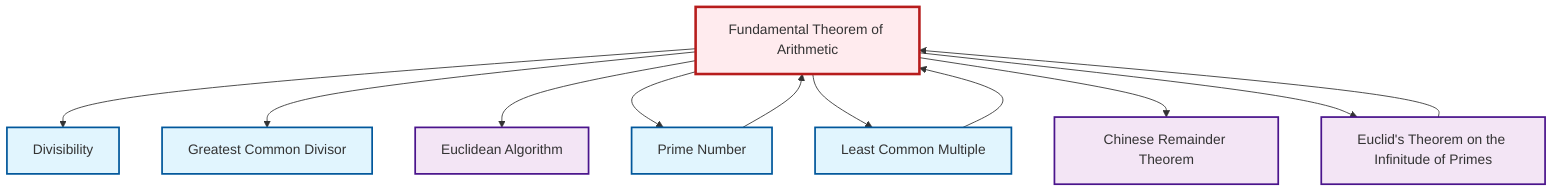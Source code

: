 graph TD
    classDef definition fill:#e1f5fe,stroke:#01579b,stroke-width:2px
    classDef theorem fill:#f3e5f5,stroke:#4a148c,stroke-width:2px
    classDef axiom fill:#fff3e0,stroke:#e65100,stroke-width:2px
    classDef example fill:#e8f5e9,stroke:#1b5e20,stroke-width:2px
    classDef current fill:#ffebee,stroke:#b71c1c,stroke-width:3px
    thm-fundamental-arithmetic["Fundamental Theorem of Arithmetic"]:::theorem
    def-divisibility["Divisibility"]:::definition
    thm-euclidean-algorithm["Euclidean Algorithm"]:::theorem
    thm-chinese-remainder["Chinese Remainder Theorem"]:::theorem
    def-lcm["Least Common Multiple"]:::definition
    thm-euclid-infinitude-primes["Euclid's Theorem on the Infinitude of Primes"]:::theorem
    def-gcd["Greatest Common Divisor"]:::definition
    def-prime["Prime Number"]:::definition
    def-prime --> thm-fundamental-arithmetic
    def-lcm --> thm-fundamental-arithmetic
    thm-fundamental-arithmetic --> def-divisibility
    thm-fundamental-arithmetic --> def-gcd
    thm-fundamental-arithmetic --> thm-euclidean-algorithm
    thm-fundamental-arithmetic --> def-prime
    thm-euclid-infinitude-primes --> thm-fundamental-arithmetic
    thm-fundamental-arithmetic --> def-lcm
    thm-fundamental-arithmetic --> thm-chinese-remainder
    thm-fundamental-arithmetic --> thm-euclid-infinitude-primes
    class thm-fundamental-arithmetic current